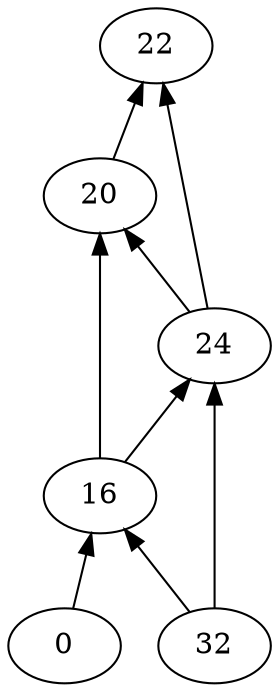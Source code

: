 digraph DMRW{
rankdir = BT;
 size="8,10.5";
 22 [pos="6,23!"];
20 -> 22 ;
20 [pos="2,21!"];
16 -> 20 ;
16 [pos="2,19!"];
0 -> 16 ;
0 [pos="2,17!"];
32 -> 16 ;
32 [pos="8,17!"];
24 -> 20 ;
24 [pos="8,19!"];
16 -> 24 ;
32 -> 24 ;
24 -> 22 ;
}